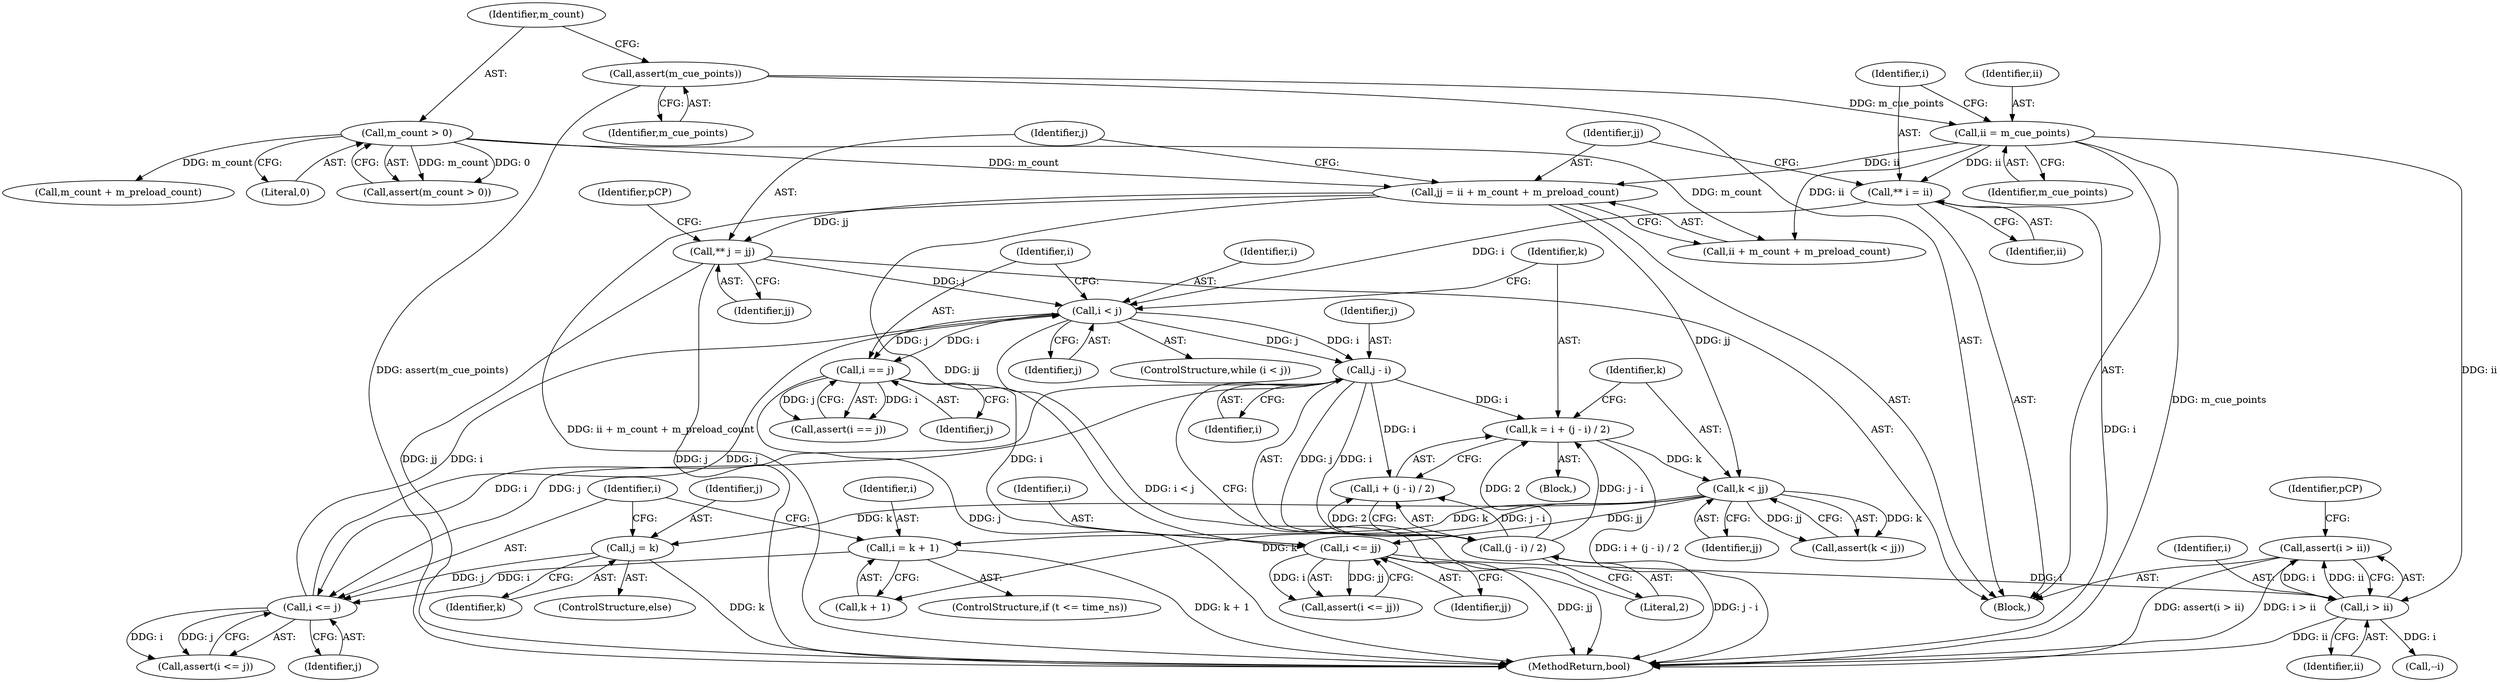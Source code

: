 digraph "0_Android_04839626ed859623901ebd3a5fd483982186b59d_39@API" {
"1000219" [label="(Call,assert(i > ii))"];
"1000220" [label="(Call,i > ii)"];
"1000216" [label="(Call,i <= jj)"];
"1000212" [label="(Call,i == j)"];
"1000164" [label="(Call,i < j)"];
"1000124" [label="(Call,** i = ii)"];
"1000120" [label="(Call,ii = m_cue_points)"];
"1000114" [label="(Call,assert(m_cue_points))"];
"1000208" [label="(Call,i <= j)"];
"1000198" [label="(Call,i = k + 1)"];
"1000178" [label="(Call,k < jj)"];
"1000168" [label="(Call,k = i + (j - i) / 2)"];
"1000173" [label="(Call,j - i)"];
"1000172" [label="(Call,(j - i) / 2)"];
"1000127" [label="(Call,jj = ii + m_count + m_preload_count)"];
"1000117" [label="(Call,m_count > 0)"];
"1000204" [label="(Call,j = k)"];
"1000135" [label="(Call,** j = jj)"];
"1000222" [label="(Identifier,ii)"];
"1000180" [label="(Identifier,jj)"];
"1000127" [label="(Call,jj = ii + m_count + m_preload_count)"];
"1000170" [label="(Call,i + (j - i) / 2)"];
"1000116" [label="(Call,assert(m_count > 0))"];
"1000136" [label="(Identifier,j)"];
"1000121" [label="(Identifier,ii)"];
"1000174" [label="(Identifier,j)"];
"1000212" [label="(Call,i == j)"];
"1000129" [label="(Call,ii + m_count + m_preload_count)"];
"1000126" [label="(Identifier,ii)"];
"1000114" [label="(Call,assert(m_cue_points))"];
"1000178" [label="(Call,k < jj)"];
"1000205" [label="(Identifier,j)"];
"1000219" [label="(Call,assert(i > ii))"];
"1000200" [label="(Call,k + 1)"];
"1000124" [label="(Call,** i = ii)"];
"1000199" [label="(Identifier,i)"];
"1000218" [label="(Identifier,jj)"];
"1000125" [label="(Identifier,i)"];
"1000235" [label="(MethodReturn,bool)"];
"1000194" [label="(ControlStructure,if (t <= time_ns))"];
"1000207" [label="(Call,assert(i <= j))"];
"1000221" [label="(Identifier,i)"];
"1000214" [label="(Identifier,j)"];
"1000169" [label="(Identifier,k)"];
"1000226" [label="(Call,--i)"];
"1000208" [label="(Call,i <= j)"];
"1000206" [label="(Identifier,k)"];
"1000115" [label="(Identifier,m_cue_points)"];
"1000117" [label="(Call,m_count > 0)"];
"1000119" [label="(Literal,0)"];
"1000166" [label="(Identifier,j)"];
"1000168" [label="(Call,k = i + (j - i) / 2)"];
"1000176" [label="(Literal,2)"];
"1000137" [label="(Identifier,jj)"];
"1000128" [label="(Identifier,jj)"];
"1000217" [label="(Identifier,i)"];
"1000135" [label="(Call,** j = jj)"];
"1000118" [label="(Identifier,m_count)"];
"1000204" [label="(Call,j = k)"];
"1000210" [label="(Identifier,j)"];
"1000172" [label="(Call,(j - i) / 2)"];
"1000203" [label="(ControlStructure,else)"];
"1000165" [label="(Identifier,i)"];
"1000215" [label="(Call,assert(i <= jj))"];
"1000211" [label="(Call,assert(i == j))"];
"1000164" [label="(Call,i < j)"];
"1000120" [label="(Call,ii = m_cue_points)"];
"1000173" [label="(Call,j - i)"];
"1000163" [label="(ControlStructure,while (i < j))"];
"1000122" [label="(Identifier,m_cue_points)"];
"1000131" [label="(Call,m_count + m_preload_count)"];
"1000106" [label="(Block,)"];
"1000139" [label="(Identifier,pCP)"];
"1000224" [label="(Identifier,pCP)"];
"1000198" [label="(Call,i = k + 1)"];
"1000167" [label="(Block,)"];
"1000179" [label="(Identifier,k)"];
"1000177" [label="(Call,assert(k < jj))"];
"1000220" [label="(Call,i > ii)"];
"1000216" [label="(Call,i <= jj)"];
"1000175" [label="(Identifier,i)"];
"1000213" [label="(Identifier,i)"];
"1000209" [label="(Identifier,i)"];
"1000219" -> "1000106"  [label="AST: "];
"1000219" -> "1000220"  [label="CFG: "];
"1000220" -> "1000219"  [label="AST: "];
"1000224" -> "1000219"  [label="CFG: "];
"1000219" -> "1000235"  [label="DDG: assert(i > ii)"];
"1000219" -> "1000235"  [label="DDG: i > ii"];
"1000220" -> "1000219"  [label="DDG: i"];
"1000220" -> "1000219"  [label="DDG: ii"];
"1000220" -> "1000222"  [label="CFG: "];
"1000221" -> "1000220"  [label="AST: "];
"1000222" -> "1000220"  [label="AST: "];
"1000220" -> "1000235"  [label="DDG: ii"];
"1000216" -> "1000220"  [label="DDG: i"];
"1000120" -> "1000220"  [label="DDG: ii"];
"1000220" -> "1000226"  [label="DDG: i"];
"1000216" -> "1000215"  [label="AST: "];
"1000216" -> "1000218"  [label="CFG: "];
"1000217" -> "1000216"  [label="AST: "];
"1000218" -> "1000216"  [label="AST: "];
"1000215" -> "1000216"  [label="CFG: "];
"1000216" -> "1000235"  [label="DDG: jj"];
"1000216" -> "1000215"  [label="DDG: i"];
"1000216" -> "1000215"  [label="DDG: jj"];
"1000212" -> "1000216"  [label="DDG: i"];
"1000178" -> "1000216"  [label="DDG: jj"];
"1000127" -> "1000216"  [label="DDG: jj"];
"1000212" -> "1000211"  [label="AST: "];
"1000212" -> "1000214"  [label="CFG: "];
"1000213" -> "1000212"  [label="AST: "];
"1000214" -> "1000212"  [label="AST: "];
"1000211" -> "1000212"  [label="CFG: "];
"1000212" -> "1000235"  [label="DDG: j"];
"1000212" -> "1000211"  [label="DDG: i"];
"1000212" -> "1000211"  [label="DDG: j"];
"1000164" -> "1000212"  [label="DDG: i"];
"1000164" -> "1000212"  [label="DDG: j"];
"1000164" -> "1000163"  [label="AST: "];
"1000164" -> "1000166"  [label="CFG: "];
"1000165" -> "1000164"  [label="AST: "];
"1000166" -> "1000164"  [label="AST: "];
"1000169" -> "1000164"  [label="CFG: "];
"1000213" -> "1000164"  [label="CFG: "];
"1000164" -> "1000235"  [label="DDG: i < j"];
"1000124" -> "1000164"  [label="DDG: i"];
"1000208" -> "1000164"  [label="DDG: i"];
"1000208" -> "1000164"  [label="DDG: j"];
"1000135" -> "1000164"  [label="DDG: j"];
"1000164" -> "1000173"  [label="DDG: j"];
"1000164" -> "1000173"  [label="DDG: i"];
"1000124" -> "1000106"  [label="AST: "];
"1000124" -> "1000126"  [label="CFG: "];
"1000125" -> "1000124"  [label="AST: "];
"1000126" -> "1000124"  [label="AST: "];
"1000128" -> "1000124"  [label="CFG: "];
"1000124" -> "1000235"  [label="DDG: i"];
"1000120" -> "1000124"  [label="DDG: ii"];
"1000120" -> "1000106"  [label="AST: "];
"1000120" -> "1000122"  [label="CFG: "];
"1000121" -> "1000120"  [label="AST: "];
"1000122" -> "1000120"  [label="AST: "];
"1000125" -> "1000120"  [label="CFG: "];
"1000120" -> "1000235"  [label="DDG: m_cue_points"];
"1000114" -> "1000120"  [label="DDG: m_cue_points"];
"1000120" -> "1000127"  [label="DDG: ii"];
"1000120" -> "1000129"  [label="DDG: ii"];
"1000114" -> "1000106"  [label="AST: "];
"1000114" -> "1000115"  [label="CFG: "];
"1000115" -> "1000114"  [label="AST: "];
"1000118" -> "1000114"  [label="CFG: "];
"1000114" -> "1000235"  [label="DDG: assert(m_cue_points)"];
"1000208" -> "1000207"  [label="AST: "];
"1000208" -> "1000210"  [label="CFG: "];
"1000209" -> "1000208"  [label="AST: "];
"1000210" -> "1000208"  [label="AST: "];
"1000207" -> "1000208"  [label="CFG: "];
"1000208" -> "1000207"  [label="DDG: i"];
"1000208" -> "1000207"  [label="DDG: j"];
"1000198" -> "1000208"  [label="DDG: i"];
"1000173" -> "1000208"  [label="DDG: i"];
"1000173" -> "1000208"  [label="DDG: j"];
"1000204" -> "1000208"  [label="DDG: j"];
"1000198" -> "1000194"  [label="AST: "];
"1000198" -> "1000200"  [label="CFG: "];
"1000199" -> "1000198"  [label="AST: "];
"1000200" -> "1000198"  [label="AST: "];
"1000209" -> "1000198"  [label="CFG: "];
"1000198" -> "1000235"  [label="DDG: k + 1"];
"1000178" -> "1000198"  [label="DDG: k"];
"1000178" -> "1000177"  [label="AST: "];
"1000178" -> "1000180"  [label="CFG: "];
"1000179" -> "1000178"  [label="AST: "];
"1000180" -> "1000178"  [label="AST: "];
"1000177" -> "1000178"  [label="CFG: "];
"1000178" -> "1000177"  [label="DDG: k"];
"1000178" -> "1000177"  [label="DDG: jj"];
"1000168" -> "1000178"  [label="DDG: k"];
"1000127" -> "1000178"  [label="DDG: jj"];
"1000178" -> "1000200"  [label="DDG: k"];
"1000178" -> "1000204"  [label="DDG: k"];
"1000168" -> "1000167"  [label="AST: "];
"1000168" -> "1000170"  [label="CFG: "];
"1000169" -> "1000168"  [label="AST: "];
"1000170" -> "1000168"  [label="AST: "];
"1000179" -> "1000168"  [label="CFG: "];
"1000168" -> "1000235"  [label="DDG: i + (j - i) / 2"];
"1000173" -> "1000168"  [label="DDG: i"];
"1000172" -> "1000168"  [label="DDG: j - i"];
"1000172" -> "1000168"  [label="DDG: 2"];
"1000173" -> "1000172"  [label="AST: "];
"1000173" -> "1000175"  [label="CFG: "];
"1000174" -> "1000173"  [label="AST: "];
"1000175" -> "1000173"  [label="AST: "];
"1000176" -> "1000173"  [label="CFG: "];
"1000173" -> "1000170"  [label="DDG: i"];
"1000173" -> "1000172"  [label="DDG: j"];
"1000173" -> "1000172"  [label="DDG: i"];
"1000172" -> "1000170"  [label="AST: "];
"1000172" -> "1000176"  [label="CFG: "];
"1000176" -> "1000172"  [label="AST: "];
"1000170" -> "1000172"  [label="CFG: "];
"1000172" -> "1000235"  [label="DDG: j - i"];
"1000172" -> "1000170"  [label="DDG: j - i"];
"1000172" -> "1000170"  [label="DDG: 2"];
"1000127" -> "1000106"  [label="AST: "];
"1000127" -> "1000129"  [label="CFG: "];
"1000128" -> "1000127"  [label="AST: "];
"1000129" -> "1000127"  [label="AST: "];
"1000136" -> "1000127"  [label="CFG: "];
"1000127" -> "1000235"  [label="DDG: ii + m_count + m_preload_count"];
"1000117" -> "1000127"  [label="DDG: m_count"];
"1000127" -> "1000135"  [label="DDG: jj"];
"1000117" -> "1000116"  [label="AST: "];
"1000117" -> "1000119"  [label="CFG: "];
"1000118" -> "1000117"  [label="AST: "];
"1000119" -> "1000117"  [label="AST: "];
"1000116" -> "1000117"  [label="CFG: "];
"1000117" -> "1000116"  [label="DDG: m_count"];
"1000117" -> "1000116"  [label="DDG: 0"];
"1000117" -> "1000129"  [label="DDG: m_count"];
"1000117" -> "1000131"  [label="DDG: m_count"];
"1000204" -> "1000203"  [label="AST: "];
"1000204" -> "1000206"  [label="CFG: "];
"1000205" -> "1000204"  [label="AST: "];
"1000206" -> "1000204"  [label="AST: "];
"1000209" -> "1000204"  [label="CFG: "];
"1000204" -> "1000235"  [label="DDG: k"];
"1000135" -> "1000106"  [label="AST: "];
"1000135" -> "1000137"  [label="CFG: "];
"1000136" -> "1000135"  [label="AST: "];
"1000137" -> "1000135"  [label="AST: "];
"1000139" -> "1000135"  [label="CFG: "];
"1000135" -> "1000235"  [label="DDG: jj"];
"1000135" -> "1000235"  [label="DDG: j"];
}
